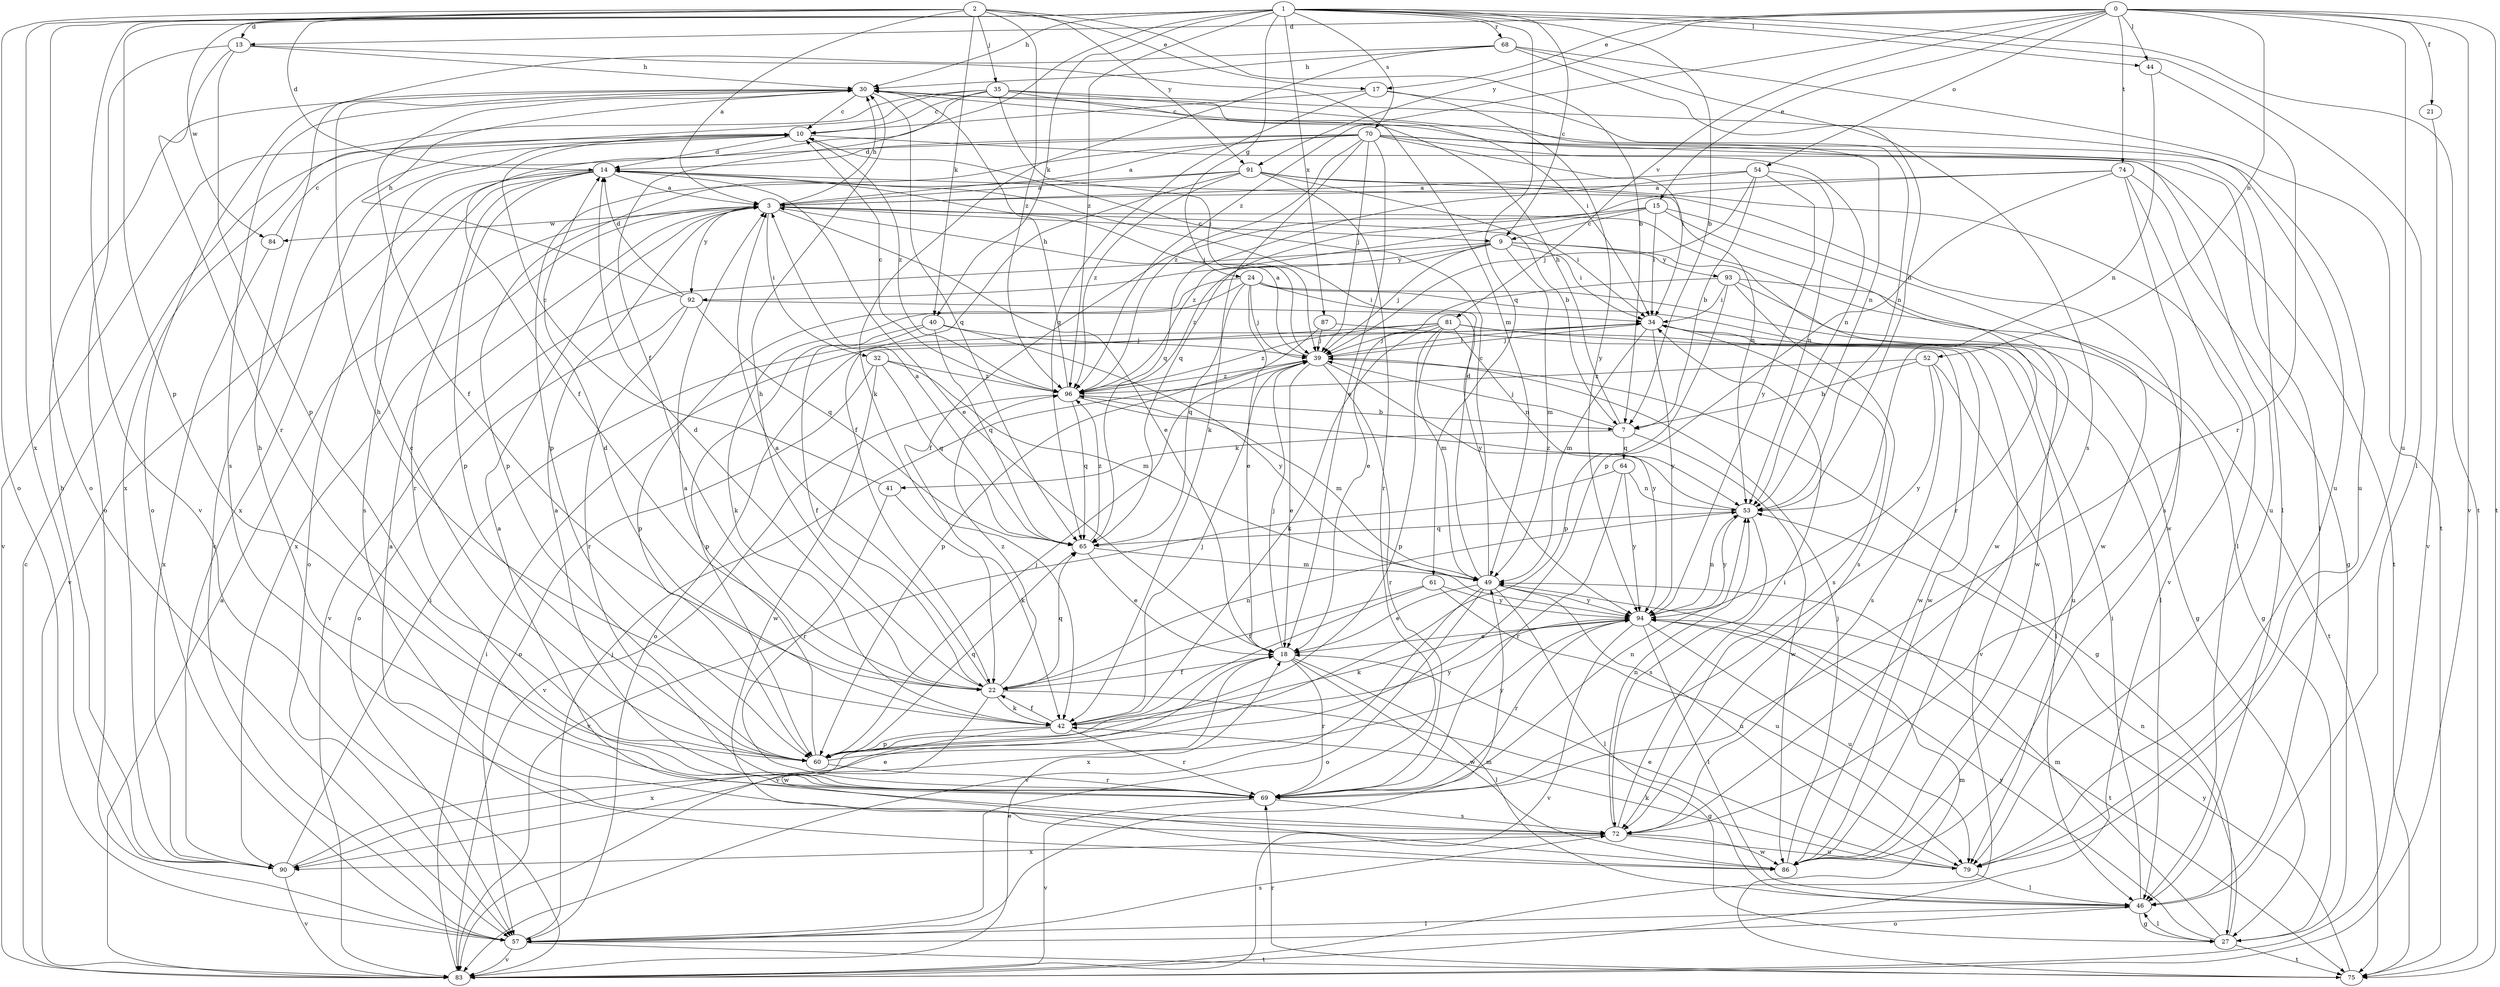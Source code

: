 strict digraph  {
0;
1;
2;
3;
7;
9;
10;
13;
14;
15;
17;
18;
21;
22;
24;
27;
30;
32;
34;
35;
39;
40;
41;
42;
44;
46;
49;
52;
53;
54;
57;
60;
61;
64;
65;
68;
69;
70;
72;
74;
75;
79;
81;
83;
84;
86;
87;
90;
91;
92;
93;
94;
96;
0 -> 13  [label=d];
0 -> 15  [label=e];
0 -> 17  [label=e];
0 -> 21  [label=f];
0 -> 44  [label=l];
0 -> 52  [label=n];
0 -> 54  [label=o];
0 -> 74  [label=t];
0 -> 75  [label=t];
0 -> 79  [label=u];
0 -> 81  [label=v];
0 -> 83  [label=v];
0 -> 91  [label=y];
0 -> 96  [label=z];
1 -> 7  [label=b];
1 -> 9  [label=c];
1 -> 22  [label=f];
1 -> 24  [label=g];
1 -> 30  [label=h];
1 -> 40  [label=k];
1 -> 44  [label=l];
1 -> 46  [label=l];
1 -> 57  [label=o];
1 -> 60  [label=p];
1 -> 61  [label=q];
1 -> 68  [label=r];
1 -> 70  [label=s];
1 -> 75  [label=t];
1 -> 83  [label=v];
1 -> 87  [label=x];
1 -> 90  [label=x];
1 -> 96  [label=z];
2 -> 3  [label=a];
2 -> 7  [label=b];
2 -> 13  [label=d];
2 -> 14  [label=d];
2 -> 17  [label=e];
2 -> 35  [label=j];
2 -> 40  [label=k];
2 -> 57  [label=o];
2 -> 84  [label=w];
2 -> 91  [label=y];
2 -> 96  [label=z];
3 -> 9  [label=c];
3 -> 18  [label=e];
3 -> 30  [label=h];
3 -> 32  [label=i];
3 -> 34  [label=i];
3 -> 84  [label=w];
3 -> 86  [label=w];
3 -> 90  [label=x];
3 -> 92  [label=y];
7 -> 30  [label=h];
7 -> 39  [label=j];
7 -> 41  [label=k];
7 -> 64  [label=q];
7 -> 86  [label=w];
9 -> 34  [label=i];
9 -> 39  [label=j];
9 -> 49  [label=m];
9 -> 83  [label=v];
9 -> 86  [label=w];
9 -> 92  [label=y];
9 -> 93  [label=y];
9 -> 96  [label=z];
10 -> 14  [label=d];
10 -> 75  [label=t];
10 -> 96  [label=z];
13 -> 30  [label=h];
13 -> 49  [label=m];
13 -> 57  [label=o];
13 -> 60  [label=p];
13 -> 69  [label=r];
14 -> 3  [label=a];
14 -> 18  [label=e];
14 -> 39  [label=j];
14 -> 53  [label=n];
14 -> 57  [label=o];
14 -> 60  [label=p];
14 -> 69  [label=r];
14 -> 72  [label=s];
14 -> 83  [label=v];
15 -> 9  [label=c];
15 -> 22  [label=f];
15 -> 34  [label=i];
15 -> 69  [label=r];
15 -> 86  [label=w];
15 -> 96  [label=z];
17 -> 10  [label=c];
17 -> 53  [label=n];
17 -> 65  [label=q];
17 -> 94  [label=y];
18 -> 22  [label=f];
18 -> 39  [label=j];
18 -> 46  [label=l];
18 -> 69  [label=r];
18 -> 86  [label=w];
18 -> 90  [label=x];
21 -> 83  [label=v];
22 -> 3  [label=a];
22 -> 14  [label=d];
22 -> 27  [label=g];
22 -> 30  [label=h];
22 -> 42  [label=k];
22 -> 53  [label=n];
22 -> 65  [label=q];
22 -> 86  [label=w];
22 -> 96  [label=z];
24 -> 18  [label=e];
24 -> 27  [label=g];
24 -> 34  [label=i];
24 -> 39  [label=j];
24 -> 42  [label=k];
24 -> 46  [label=l];
24 -> 60  [label=p];
24 -> 65  [label=q];
27 -> 46  [label=l];
27 -> 49  [label=m];
27 -> 53  [label=n];
27 -> 75  [label=t];
27 -> 94  [label=y];
30 -> 10  [label=c];
30 -> 22  [label=f];
30 -> 46  [label=l];
30 -> 65  [label=q];
30 -> 72  [label=s];
30 -> 79  [label=u];
32 -> 49  [label=m];
32 -> 57  [label=o];
32 -> 65  [label=q];
32 -> 86  [label=w];
32 -> 96  [label=z];
34 -> 39  [label=j];
34 -> 49  [label=m];
34 -> 72  [label=s];
34 -> 79  [label=u];
34 -> 94  [label=y];
35 -> 10  [label=c];
35 -> 22  [label=f];
35 -> 34  [label=i];
35 -> 39  [label=j];
35 -> 53  [label=n];
35 -> 79  [label=u];
35 -> 83  [label=v];
35 -> 90  [label=x];
39 -> 3  [label=a];
39 -> 18  [label=e];
39 -> 27  [label=g];
39 -> 34  [label=i];
39 -> 69  [label=r];
39 -> 94  [label=y];
39 -> 96  [label=z];
40 -> 22  [label=f];
40 -> 39  [label=j];
40 -> 60  [label=p];
40 -> 65  [label=q];
40 -> 94  [label=y];
41 -> 10  [label=c];
41 -> 42  [label=k];
41 -> 69  [label=r];
42 -> 14  [label=d];
42 -> 22  [label=f];
42 -> 30  [label=h];
42 -> 39  [label=j];
42 -> 60  [label=p];
42 -> 69  [label=r];
42 -> 90  [label=x];
42 -> 94  [label=y];
44 -> 53  [label=n];
44 -> 69  [label=r];
46 -> 27  [label=g];
46 -> 34  [label=i];
46 -> 57  [label=o];
49 -> 10  [label=c];
49 -> 14  [label=d];
49 -> 18  [label=e];
49 -> 46  [label=l];
49 -> 57  [label=o];
49 -> 79  [label=u];
49 -> 83  [label=v];
49 -> 94  [label=y];
52 -> 7  [label=b];
52 -> 46  [label=l];
52 -> 72  [label=s];
52 -> 94  [label=y];
52 -> 96  [label=z];
53 -> 65  [label=q];
53 -> 72  [label=s];
53 -> 94  [label=y];
53 -> 96  [label=z];
54 -> 3  [label=a];
54 -> 7  [label=b];
54 -> 39  [label=j];
54 -> 53  [label=n];
54 -> 65  [label=q];
54 -> 94  [label=y];
57 -> 10  [label=c];
57 -> 39  [label=j];
57 -> 46  [label=l];
57 -> 49  [label=m];
57 -> 72  [label=s];
57 -> 75  [label=t];
57 -> 83  [label=v];
60 -> 3  [label=a];
60 -> 10  [label=c];
60 -> 39  [label=j];
60 -> 65  [label=q];
60 -> 69  [label=r];
60 -> 94  [label=y];
61 -> 22  [label=f];
61 -> 79  [label=u];
61 -> 83  [label=v];
61 -> 94  [label=y];
64 -> 53  [label=n];
64 -> 69  [label=r];
64 -> 83  [label=v];
64 -> 94  [label=y];
65 -> 3  [label=a];
65 -> 18  [label=e];
65 -> 49  [label=m];
65 -> 96  [label=z];
68 -> 30  [label=h];
68 -> 42  [label=k];
68 -> 53  [label=n];
68 -> 57  [label=o];
68 -> 72  [label=s];
68 -> 75  [label=t];
69 -> 3  [label=a];
69 -> 30  [label=h];
69 -> 53  [label=n];
69 -> 72  [label=s];
69 -> 83  [label=v];
70 -> 3  [label=a];
70 -> 14  [label=d];
70 -> 18  [label=e];
70 -> 34  [label=i];
70 -> 39  [label=j];
70 -> 42  [label=k];
70 -> 46  [label=l];
70 -> 53  [label=n];
70 -> 60  [label=p];
70 -> 79  [label=u];
70 -> 90  [label=x];
70 -> 96  [label=z];
72 -> 3  [label=a];
72 -> 34  [label=i];
72 -> 53  [label=n];
72 -> 79  [label=u];
72 -> 86  [label=w];
72 -> 90  [label=x];
74 -> 3  [label=a];
74 -> 27  [label=g];
74 -> 60  [label=p];
74 -> 65  [label=q];
74 -> 72  [label=s];
74 -> 83  [label=v];
75 -> 49  [label=m];
75 -> 69  [label=r];
75 -> 94  [label=y];
79 -> 18  [label=e];
79 -> 42  [label=k];
79 -> 46  [label=l];
81 -> 39  [label=j];
81 -> 42  [label=k];
81 -> 49  [label=m];
81 -> 53  [label=n];
81 -> 57  [label=o];
81 -> 60  [label=p];
81 -> 83  [label=v];
81 -> 86  [label=w];
81 -> 96  [label=z];
83 -> 3  [label=a];
83 -> 10  [label=c];
83 -> 18  [label=e];
83 -> 34  [label=i];
84 -> 10  [label=c];
84 -> 90  [label=x];
86 -> 3  [label=a];
86 -> 39  [label=j];
87 -> 39  [label=j];
87 -> 60  [label=p];
87 -> 86  [label=w];
90 -> 18  [label=e];
90 -> 30  [label=h];
90 -> 34  [label=i];
90 -> 83  [label=v];
91 -> 3  [label=a];
91 -> 7  [label=b];
91 -> 22  [label=f];
91 -> 46  [label=l];
91 -> 60  [label=p];
91 -> 69  [label=r];
91 -> 86  [label=w];
91 -> 96  [label=z];
92 -> 14  [label=d];
92 -> 30  [label=h];
92 -> 57  [label=o];
92 -> 65  [label=q];
92 -> 69  [label=r];
92 -> 94  [label=y];
93 -> 18  [label=e];
93 -> 27  [label=g];
93 -> 34  [label=i];
93 -> 60  [label=p];
93 -> 72  [label=s];
93 -> 75  [label=t];
94 -> 18  [label=e];
94 -> 42  [label=k];
94 -> 46  [label=l];
94 -> 53  [label=n];
94 -> 69  [label=r];
94 -> 75  [label=t];
94 -> 79  [label=u];
94 -> 83  [label=v];
96 -> 7  [label=b];
96 -> 10  [label=c];
96 -> 30  [label=h];
96 -> 49  [label=m];
96 -> 65  [label=q];
96 -> 83  [label=v];
}
